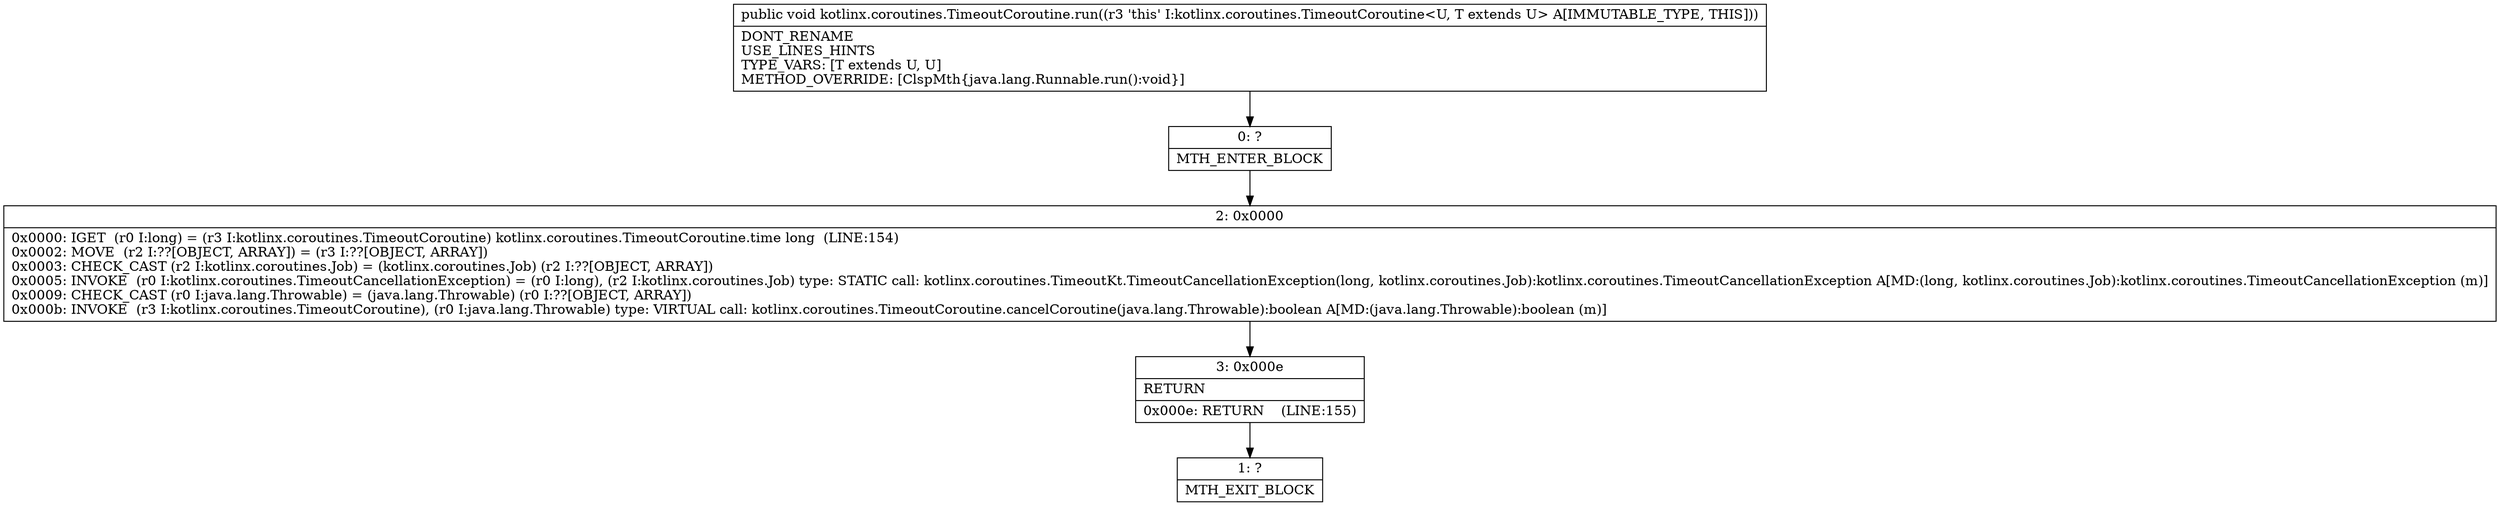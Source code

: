 digraph "CFG forkotlinx.coroutines.TimeoutCoroutine.run()V" {
Node_0 [shape=record,label="{0\:\ ?|MTH_ENTER_BLOCK\l}"];
Node_2 [shape=record,label="{2\:\ 0x0000|0x0000: IGET  (r0 I:long) = (r3 I:kotlinx.coroutines.TimeoutCoroutine) kotlinx.coroutines.TimeoutCoroutine.time long  (LINE:154)\l0x0002: MOVE  (r2 I:??[OBJECT, ARRAY]) = (r3 I:??[OBJECT, ARRAY]) \l0x0003: CHECK_CAST (r2 I:kotlinx.coroutines.Job) = (kotlinx.coroutines.Job) (r2 I:??[OBJECT, ARRAY]) \l0x0005: INVOKE  (r0 I:kotlinx.coroutines.TimeoutCancellationException) = (r0 I:long), (r2 I:kotlinx.coroutines.Job) type: STATIC call: kotlinx.coroutines.TimeoutKt.TimeoutCancellationException(long, kotlinx.coroutines.Job):kotlinx.coroutines.TimeoutCancellationException A[MD:(long, kotlinx.coroutines.Job):kotlinx.coroutines.TimeoutCancellationException (m)]\l0x0009: CHECK_CAST (r0 I:java.lang.Throwable) = (java.lang.Throwable) (r0 I:??[OBJECT, ARRAY]) \l0x000b: INVOKE  (r3 I:kotlinx.coroutines.TimeoutCoroutine), (r0 I:java.lang.Throwable) type: VIRTUAL call: kotlinx.coroutines.TimeoutCoroutine.cancelCoroutine(java.lang.Throwable):boolean A[MD:(java.lang.Throwable):boolean (m)]\l}"];
Node_3 [shape=record,label="{3\:\ 0x000e|RETURN\l|0x000e: RETURN    (LINE:155)\l}"];
Node_1 [shape=record,label="{1\:\ ?|MTH_EXIT_BLOCK\l}"];
MethodNode[shape=record,label="{public void kotlinx.coroutines.TimeoutCoroutine.run((r3 'this' I:kotlinx.coroutines.TimeoutCoroutine\<U, T extends U\> A[IMMUTABLE_TYPE, THIS]))  | DONT_RENAME\lUSE_LINES_HINTS\lTYPE_VARS: [T extends U, U]\lMETHOD_OVERRIDE: [ClspMth\{java.lang.Runnable.run():void\}]\l}"];
MethodNode -> Node_0;Node_0 -> Node_2;
Node_2 -> Node_3;
Node_3 -> Node_1;
}

